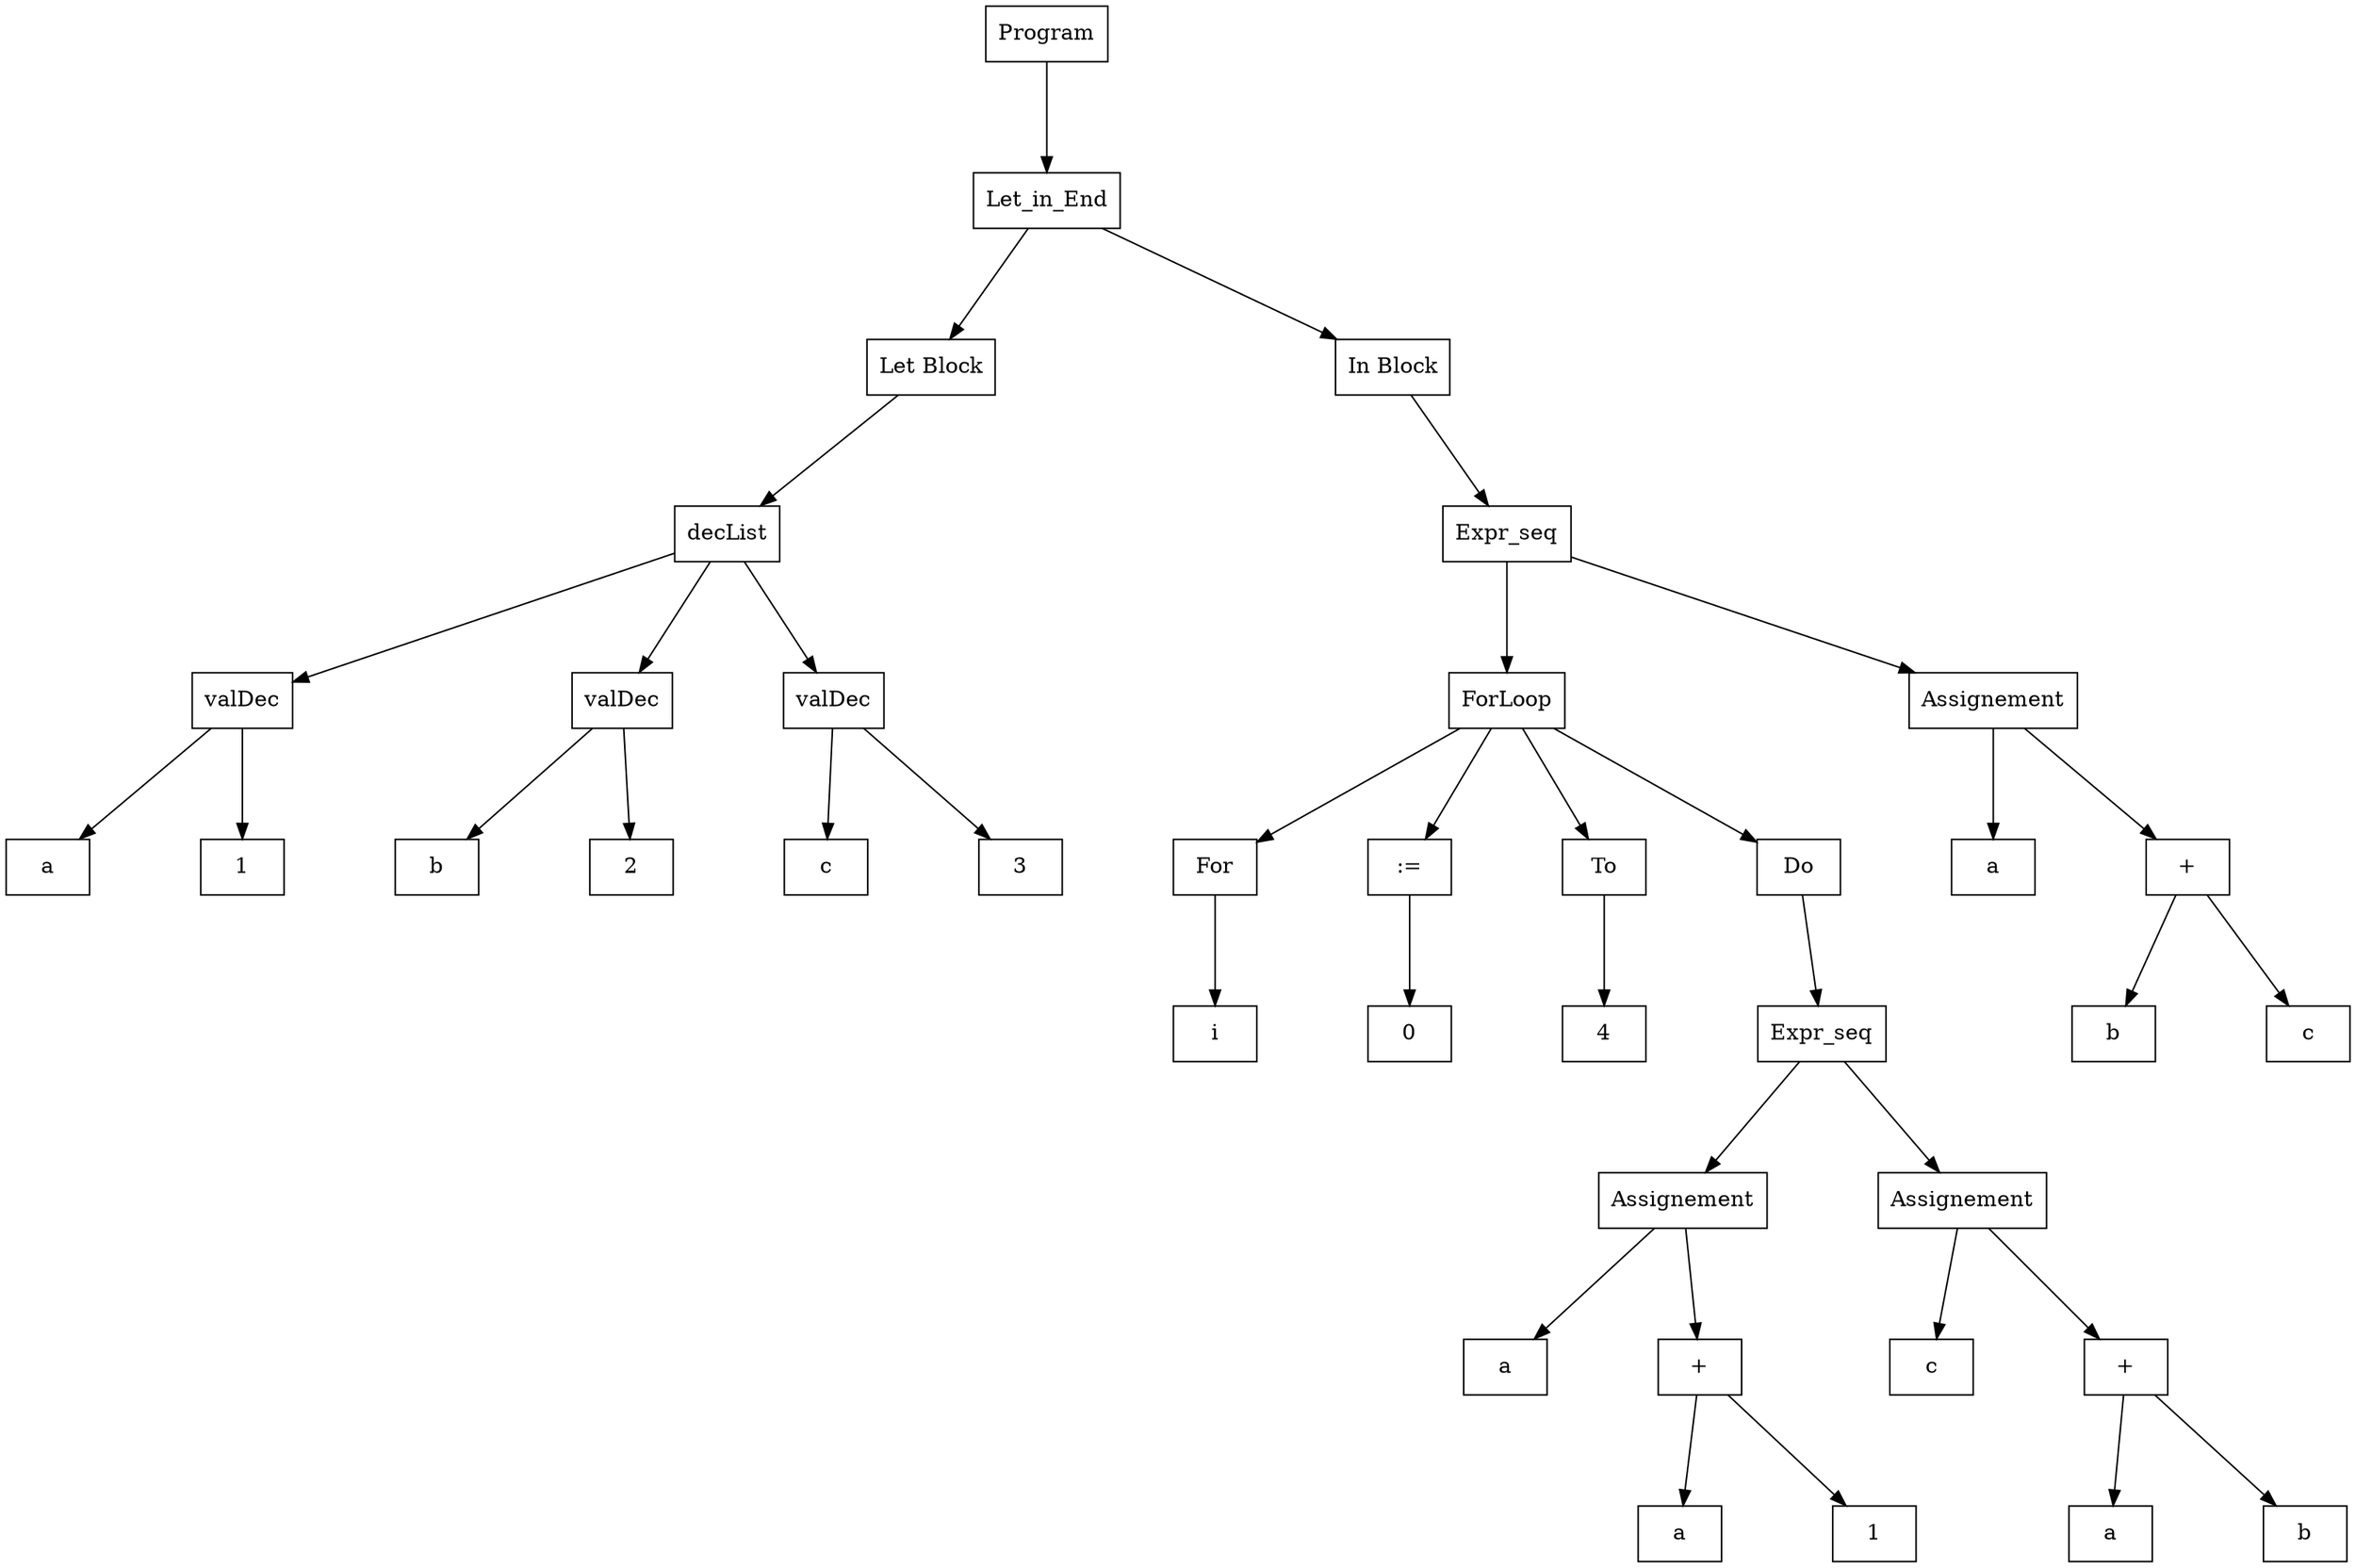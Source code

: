 digraph "ast"{

	nodesep=1;
	ranksep=1;

	N2 [label="Let Block", shape="box"];
	N3 [label="decList", shape="box"];
	N4 [label="valDec", shape="box"];
	N5 [label="a", shape="box"];
	N6 [label="1", shape="box"];
	N7 [label="valDec", shape="box"];
	N8 [label="b", shape="box"];
	N9 [label="2", shape="box"];
	N10 [label="valDec", shape="box"];
	N11 [label="c", shape="box"];
	N12 [label="3", shape="box"];
	N1 [label="Let_in_End", shape="box"];
	N13 [label="In Block", shape="box"];
	N14 [label="Expr_seq", shape="box"];
	N20 [label="i", shape="box"];
	N21 [label="0", shape="box"];
	N22 [label="4", shape="box"];
	N23 [label="Expr_seq", shape="box"];
	N24 [label="Assignement", shape="box"];
	N25 [label="a", shape="box"];
	N27 [label="a", shape="box"];
	N28 [label="1", shape="box"];
	N26 [label="+", shape="box"];
	N29 [label="Assignement", shape="box"];
	N30 [label="c", shape="box"];
	N32 [label="a", shape="box"];
	N33 [label="b", shape="box"];
	N31 [label="+", shape="box"];
	N15 [label="ForLoop", shape="box"];
	N16 [label="For", shape="box"];
	N17 [label=":=", shape="box"];
	N18 [label="To", shape="box"];
	N19 [label="Do", shape="box"];
	N34 [label="Assignement", shape="box"];
	N35 [label="a", shape="box"];
	N37 [label="b", shape="box"];
	N38 [label="c", shape="box"];
	N36 [label="+", shape="box"];
	N0 [label="Program", shape="box"];

	N4 -> N5; 
	N4 -> N6; 
	N3 -> N4; 
	N7 -> N8; 
	N7 -> N9; 
	N3 -> N7; 
	N10 -> N11; 
	N10 -> N12; 
	N3 -> N10; 
	N1 -> N2; 
	N2 -> N3; 
	N1 -> N13; 
	N24 -> N25; 
	N26 -> N28; 
	N26 -> N27; 
	N24 -> N26; 
	N23 -> N24; 
	N29 -> N30; 
	N31 -> N33; 
	N31 -> N32; 
	N29 -> N31; 
	N23 -> N29; 
	N15 -> N16; 
	N15 -> N17; 
	N15 -> N18; 
	N15 -> N19; 
	N16 -> N20; 
	N17 -> N21; 
	N18 -> N22; 
	N19 -> N23; 
	N14 -> N15; 
	N34 -> N35; 
	N36 -> N38; 
	N36 -> N37; 
	N34 -> N36; 
	N14 -> N34; 
	N13 -> N14; 
	N0 -> N1; 
}